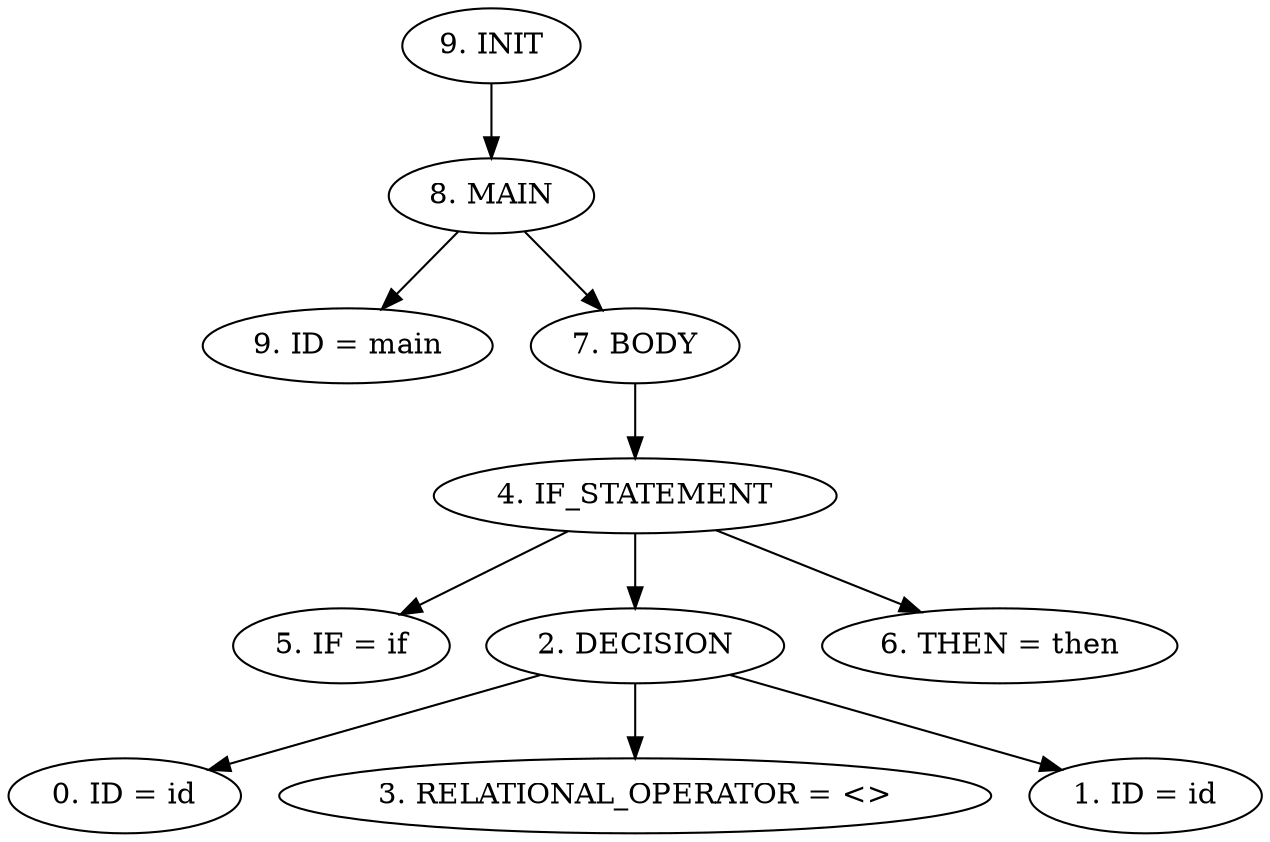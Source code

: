 digraph G {
"9. INIT"->"8. MAIN"
"8. MAIN"->"9. ID = main"
"8. MAIN"->"7. BODY"
"7. BODY"->"4. IF_STATEMENT"
"4. IF_STATEMENT"->"5. IF = if"
"4. IF_STATEMENT"->"2. DECISION"
"2. DECISION"->"0. ID = id"
"2. DECISION"->"3. RELATIONAL_OPERATOR = <>"
"2. DECISION"->"1. ID = id"
"4. IF_STATEMENT"->"6. THEN = then"


}
